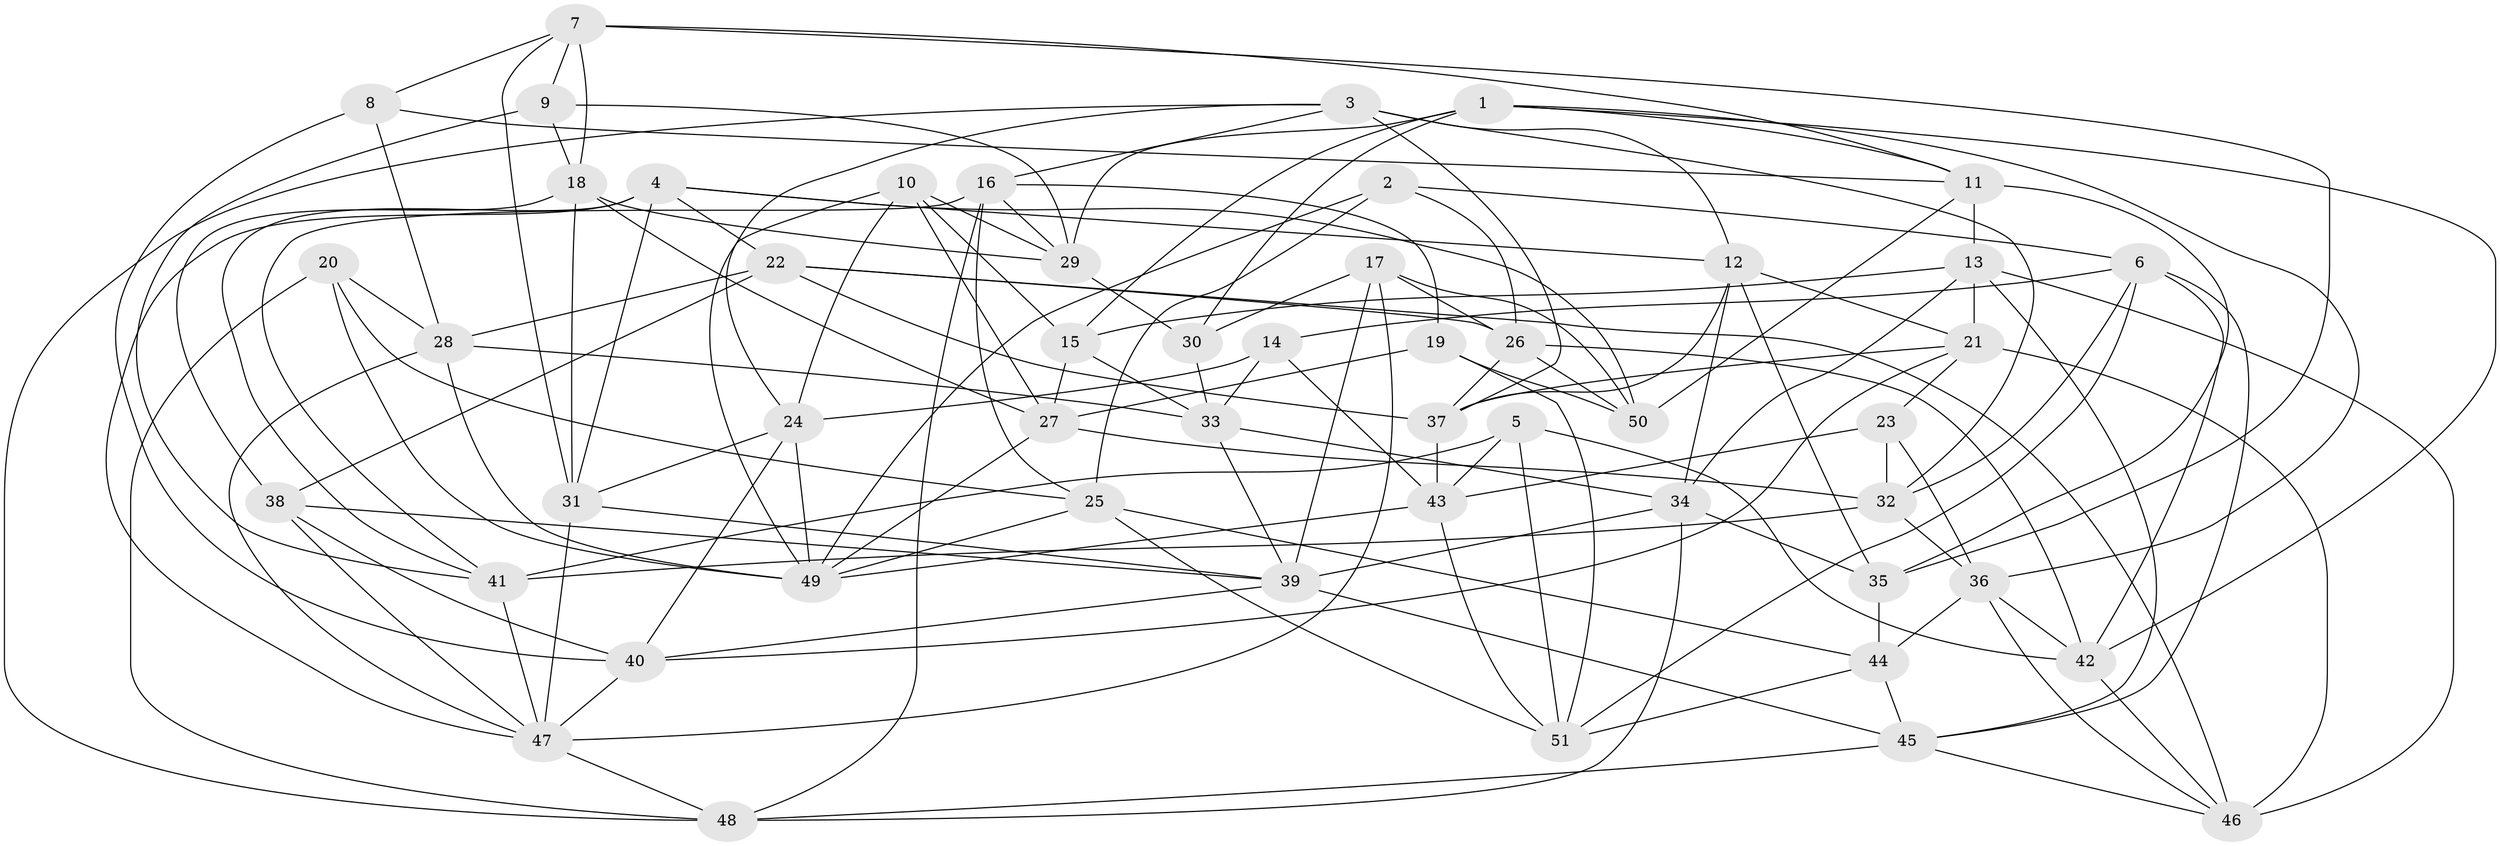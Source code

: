 // original degree distribution, {4: 1.0}
// Generated by graph-tools (version 1.1) at 2025/50/03/09/25 03:50:57]
// undirected, 51 vertices, 143 edges
graph export_dot {
graph [start="1"]
  node [color=gray90,style=filled];
  1;
  2;
  3;
  4;
  5;
  6;
  7;
  8;
  9;
  10;
  11;
  12;
  13;
  14;
  15;
  16;
  17;
  18;
  19;
  20;
  21;
  22;
  23;
  24;
  25;
  26;
  27;
  28;
  29;
  30;
  31;
  32;
  33;
  34;
  35;
  36;
  37;
  38;
  39;
  40;
  41;
  42;
  43;
  44;
  45;
  46;
  47;
  48;
  49;
  50;
  51;
  1 -- 11 [weight=1.0];
  1 -- 15 [weight=1.0];
  1 -- 29 [weight=1.0];
  1 -- 30 [weight=1.0];
  1 -- 36 [weight=1.0];
  1 -- 42 [weight=1.0];
  2 -- 6 [weight=1.0];
  2 -- 25 [weight=1.0];
  2 -- 26 [weight=1.0];
  2 -- 49 [weight=1.0];
  3 -- 12 [weight=1.0];
  3 -- 16 [weight=1.0];
  3 -- 24 [weight=1.0];
  3 -- 32 [weight=1.0];
  3 -- 37 [weight=1.0];
  3 -- 48 [weight=1.0];
  4 -- 12 [weight=1.0];
  4 -- 22 [weight=1.0];
  4 -- 31 [weight=1.0];
  4 -- 41 [weight=1.0];
  4 -- 47 [weight=1.0];
  4 -- 50 [weight=1.0];
  5 -- 41 [weight=1.0];
  5 -- 42 [weight=1.0];
  5 -- 43 [weight=1.0];
  5 -- 51 [weight=1.0];
  6 -- 14 [weight=1.0];
  6 -- 32 [weight=1.0];
  6 -- 42 [weight=1.0];
  6 -- 45 [weight=1.0];
  6 -- 51 [weight=1.0];
  7 -- 8 [weight=1.0];
  7 -- 9 [weight=1.0];
  7 -- 11 [weight=1.0];
  7 -- 18 [weight=1.0];
  7 -- 31 [weight=1.0];
  7 -- 35 [weight=1.0];
  8 -- 11 [weight=1.0];
  8 -- 28 [weight=1.0];
  8 -- 40 [weight=1.0];
  9 -- 18 [weight=1.0];
  9 -- 29 [weight=1.0];
  9 -- 41 [weight=1.0];
  10 -- 15 [weight=2.0];
  10 -- 24 [weight=1.0];
  10 -- 27 [weight=1.0];
  10 -- 29 [weight=1.0];
  10 -- 49 [weight=1.0];
  11 -- 13 [weight=1.0];
  11 -- 35 [weight=1.0];
  11 -- 50 [weight=1.0];
  12 -- 21 [weight=1.0];
  12 -- 34 [weight=1.0];
  12 -- 35 [weight=1.0];
  12 -- 37 [weight=1.0];
  13 -- 15 [weight=1.0];
  13 -- 21 [weight=1.0];
  13 -- 34 [weight=1.0];
  13 -- 45 [weight=1.0];
  13 -- 46 [weight=1.0];
  14 -- 24 [weight=1.0];
  14 -- 33 [weight=1.0];
  14 -- 43 [weight=1.0];
  15 -- 27 [weight=1.0];
  15 -- 33 [weight=1.0];
  16 -- 19 [weight=1.0];
  16 -- 25 [weight=1.0];
  16 -- 29 [weight=1.0];
  16 -- 41 [weight=1.0];
  16 -- 48 [weight=1.0];
  17 -- 26 [weight=1.0];
  17 -- 30 [weight=1.0];
  17 -- 39 [weight=1.0];
  17 -- 47 [weight=1.0];
  17 -- 50 [weight=2.0];
  18 -- 27 [weight=1.0];
  18 -- 29 [weight=1.0];
  18 -- 31 [weight=1.0];
  18 -- 38 [weight=1.0];
  19 -- 27 [weight=1.0];
  19 -- 50 [weight=1.0];
  19 -- 51 [weight=1.0];
  20 -- 25 [weight=1.0];
  20 -- 28 [weight=1.0];
  20 -- 48 [weight=1.0];
  20 -- 49 [weight=1.0];
  21 -- 23 [weight=1.0];
  21 -- 37 [weight=1.0];
  21 -- 40 [weight=1.0];
  21 -- 46 [weight=1.0];
  22 -- 26 [weight=1.0];
  22 -- 28 [weight=1.0];
  22 -- 37 [weight=1.0];
  22 -- 38 [weight=1.0];
  22 -- 46 [weight=1.0];
  23 -- 32 [weight=1.0];
  23 -- 36 [weight=1.0];
  23 -- 43 [weight=1.0];
  24 -- 31 [weight=1.0];
  24 -- 40 [weight=1.0];
  24 -- 49 [weight=1.0];
  25 -- 44 [weight=1.0];
  25 -- 49 [weight=1.0];
  25 -- 51 [weight=1.0];
  26 -- 37 [weight=1.0];
  26 -- 42 [weight=1.0];
  26 -- 50 [weight=1.0];
  27 -- 32 [weight=1.0];
  27 -- 49 [weight=1.0];
  28 -- 33 [weight=1.0];
  28 -- 47 [weight=1.0];
  28 -- 49 [weight=1.0];
  29 -- 30 [weight=1.0];
  30 -- 33 [weight=1.0];
  31 -- 39 [weight=1.0];
  31 -- 47 [weight=1.0];
  32 -- 36 [weight=1.0];
  32 -- 41 [weight=1.0];
  33 -- 34 [weight=1.0];
  33 -- 39 [weight=1.0];
  34 -- 35 [weight=1.0];
  34 -- 39 [weight=1.0];
  34 -- 48 [weight=1.0];
  35 -- 44 [weight=2.0];
  36 -- 42 [weight=1.0];
  36 -- 44 [weight=1.0];
  36 -- 46 [weight=1.0];
  37 -- 43 [weight=1.0];
  38 -- 39 [weight=2.0];
  38 -- 40 [weight=1.0];
  38 -- 47 [weight=1.0];
  39 -- 40 [weight=1.0];
  39 -- 45 [weight=1.0];
  40 -- 47 [weight=1.0];
  41 -- 47 [weight=1.0];
  42 -- 46 [weight=1.0];
  43 -- 49 [weight=1.0];
  43 -- 51 [weight=1.0];
  44 -- 45 [weight=1.0];
  44 -- 51 [weight=1.0];
  45 -- 46 [weight=1.0];
  45 -- 48 [weight=1.0];
  47 -- 48 [weight=1.0];
}

